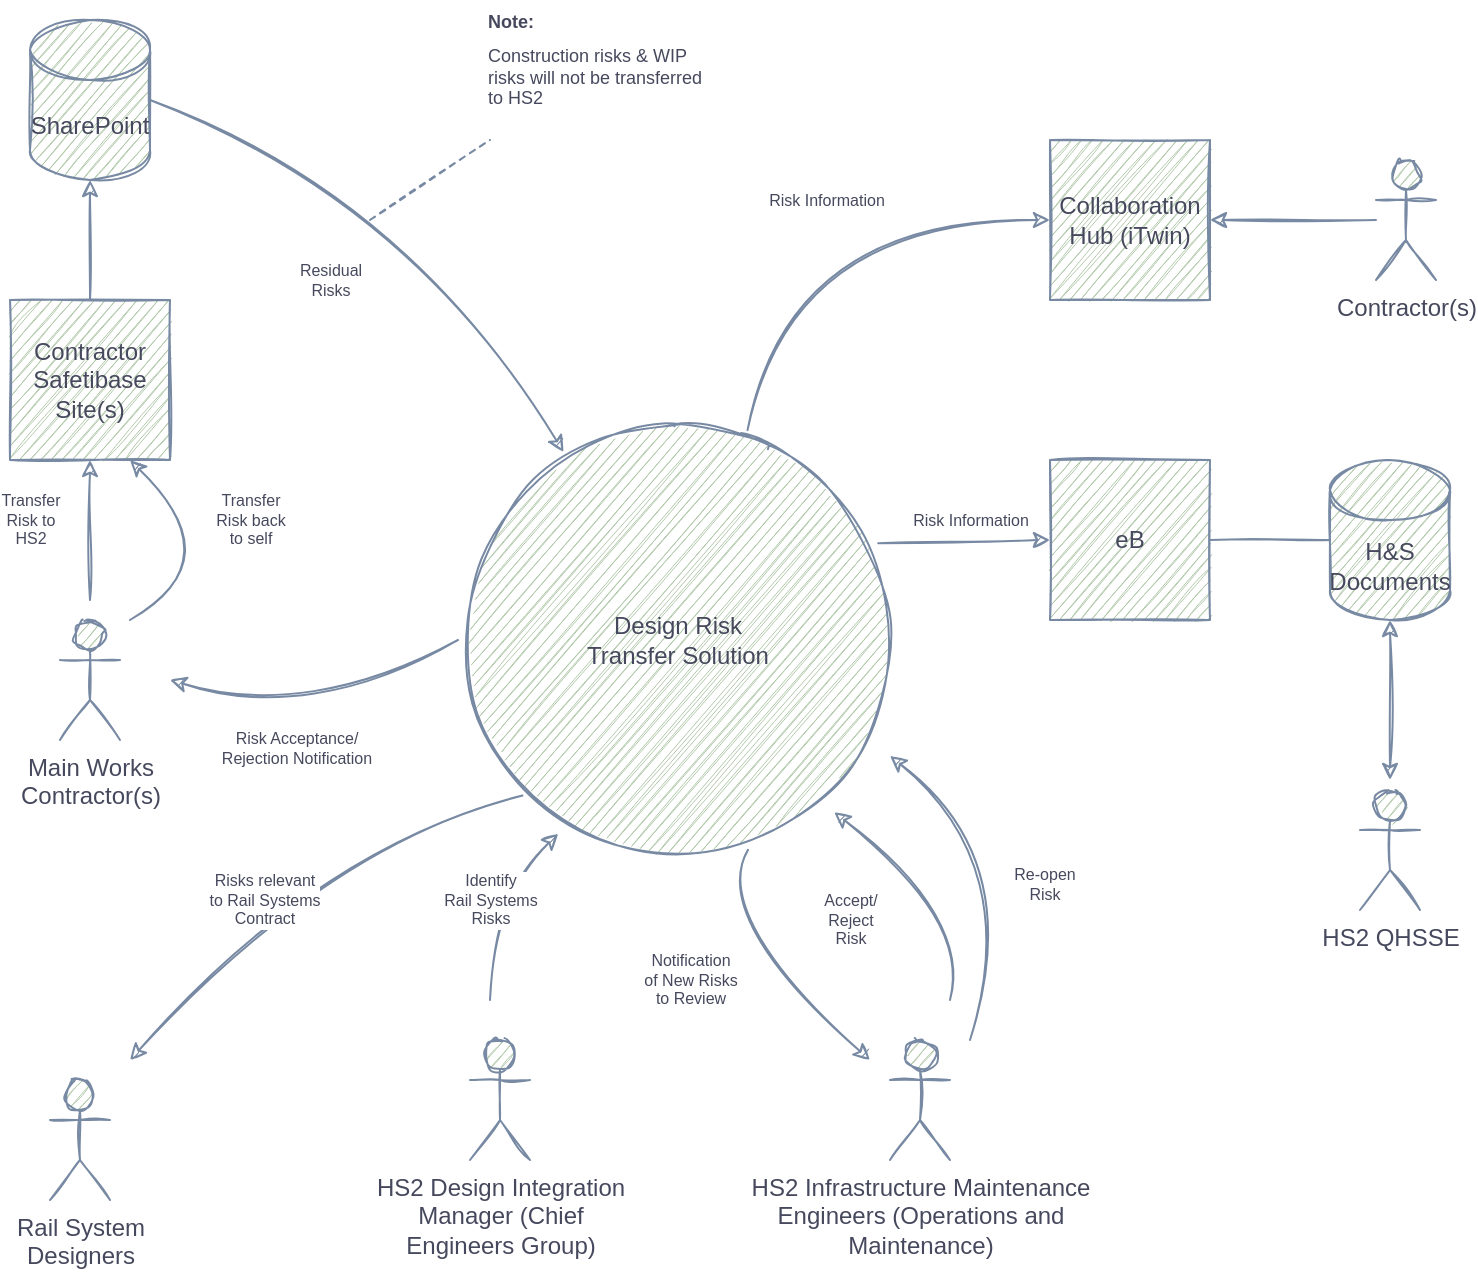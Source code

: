 <mxfile version="16.6.4" type="github" pages="3"><diagram id="P0Q0Dh8dGLzdw9pTFKUD" name="Page-1"><mxGraphModel dx="1422" dy="794" grid="1" gridSize="10" guides="1" tooltips="1" connect="1" arrows="1" fold="1" page="1" pageScale="1" pageWidth="827" pageHeight="1169" math="0" shadow="0"><root><mxCell id="0"/><mxCell id="1" parent="0"/><mxCell id="5cnQQsP4ZjTapmYf6CFi-1" value="eB" style="whiteSpace=wrap;html=1;aspect=fixed;sketch=1;fillColor=#B2C9AB;strokeColor=#788AA3;fontColor=#46495D;" parent="1" vertex="1"><mxGeometry x="580" y="390" width="80" height="80" as="geometry"/></mxCell><mxCell id="5cnQQsP4ZjTapmYf6CFi-2" value="H&amp;amp;S&lt;br&gt;Documents" style="shape=cylinder3;whiteSpace=wrap;html=1;boundedLbl=1;backgroundOutline=1;size=15;sketch=1;fillColor=#B2C9AB;strokeColor=#788AA3;fontColor=#46495D;" parent="1" vertex="1"><mxGeometry x="720" y="390" width="60" height="80" as="geometry"/></mxCell><mxCell id="5cnQQsP4ZjTapmYf6CFi-3" value="" style="endArrow=none;html=1;rounded=0;entryX=1;entryY=0.5;entryDx=0;entryDy=0;exitX=0;exitY=0.5;exitDx=0;exitDy=0;exitPerimeter=0;sketch=1;strokeColor=#788AA3;fontColor=#46495D;" parent="1" source="5cnQQsP4ZjTapmYf6CFi-2" target="5cnQQsP4ZjTapmYf6CFi-1" edge="1"><mxGeometry width="50" height="50" relative="1" as="geometry"><mxPoint x="370" y="570" as="sourcePoint"/><mxPoint x="420" y="520" as="targetPoint"/></mxGeometry></mxCell><mxCell id="5cnQQsP4ZjTapmYf6CFi-4" value="Collaboration Hub (iTwin)" style="whiteSpace=wrap;html=1;aspect=fixed;sketch=1;fillColor=#B2C9AB;strokeColor=#788AA3;fontColor=#46495D;" parent="1" vertex="1"><mxGeometry x="580" y="230" width="80" height="80" as="geometry"/></mxCell><mxCell id="5cnQQsP4ZjTapmYf6CFi-5" value="Contractor Safetibase&lt;br&gt;Site(s)" style="whiteSpace=wrap;html=1;aspect=fixed;sketch=1;fillColor=#B2C9AB;strokeColor=#788AA3;fontColor=#46495D;" parent="1" vertex="1"><mxGeometry x="60" y="310" width="80" height="80" as="geometry"/></mxCell><mxCell id="5cnQQsP4ZjTapmYf6CFi-6" value="Design Risk &lt;br&gt;Transfer Solution" style="ellipse;whiteSpace=wrap;html=1;aspect=fixed;sketch=1;fillColor=#B2C9AB;strokeColor=#788AA3;fontColor=#46495D;" parent="1" vertex="1"><mxGeometry x="284" y="370" width="220" height="220" as="geometry"/></mxCell><mxCell id="5cnQQsP4ZjTapmYf6CFi-7" value="Residual&lt;br style=&quot;font-size: 8px;&quot;&gt;Risks" style="curved=1;endArrow=classic;html=1;rounded=0;exitX=1;exitY=0.5;exitDx=0;exitDy=0;exitPerimeter=0;sketch=1;strokeColor=#788AA3;fontColor=#46495D;fontSize=8;" parent="1" source="5cnQQsP4ZjTapmYf6CFi-12" target="5cnQQsP4ZjTapmYf6CFi-6" edge="1"><mxGeometry x="-0.189" y="-52" width="50" height="50" relative="1" as="geometry"><mxPoint x="370" y="540" as="sourcePoint"/><mxPoint x="420" y="490" as="targetPoint"/><Array as="points"><mxPoint x="260" y="260"/></Array><mxPoint as="offset"/></mxGeometry></mxCell><mxCell id="5cnQQsP4ZjTapmYf6CFi-9" value="Risk Acceptance/&lt;br style=&quot;font-size: 8px;&quot;&gt;Rejection Notification" style="curved=1;endArrow=none;html=1;rounded=0;entryX=0;entryY=0.5;entryDx=0;entryDy=0;startArrow=classic;startFill=1;endFill=0;exitX=1;exitY=0.5;exitDx=0;exitDy=0;sketch=1;strokeColor=#788AA3;fontColor=#46495D;fontSize=8;" parent="1" target="5cnQQsP4ZjTapmYf6CFi-6" edge="1"><mxGeometry x="-0.107" y="-15" width="50" height="50" relative="1" as="geometry"><mxPoint x="140" y="500" as="sourcePoint"/><mxPoint x="353.96" y="424" as="targetPoint"/><Array as="points"><mxPoint x="210" y="520"/></Array><mxPoint as="offset"/></mxGeometry></mxCell><mxCell id="5cnQQsP4ZjTapmYf6CFi-12" value="SharePoint" style="shape=cylinder3;whiteSpace=wrap;html=1;boundedLbl=1;backgroundOutline=1;size=15;sketch=1;fillColor=#B2C9AB;strokeColor=#788AA3;fontColor=#46495D;" parent="1" vertex="1"><mxGeometry x="70" y="170" width="60" height="80" as="geometry"/></mxCell><mxCell id="5cnQQsP4ZjTapmYf6CFi-13" value="Transfer&lt;br style=&quot;font-size: 8px;&quot;&gt;Risk to&lt;br style=&quot;font-size: 8px;&quot;&gt;HS2" style="endArrow=classic;html=1;rounded=0;exitX=0.5;exitY=0;exitDx=0;exitDy=0;sketch=1;strokeColor=#788AA3;fontColor=#46495D;fontSize=8;" parent="1" target="5cnQQsP4ZjTapmYf6CFi-5" edge="1"><mxGeometry x="0.143" y="30" width="50" height="50" relative="1" as="geometry"><mxPoint x="100" y="460" as="sourcePoint"/><mxPoint x="420" y="490" as="targetPoint"/><mxPoint as="offset"/></mxGeometry></mxCell><mxCell id="5cnQQsP4ZjTapmYf6CFi-14" value="" style="endArrow=classic;html=1;rounded=0;exitX=0.5;exitY=0;exitDx=0;exitDy=0;entryX=0.5;entryY=1;entryDx=0;entryDy=0;entryPerimeter=0;sketch=1;strokeColor=#788AA3;fontColor=#46495D;" parent="1" source="5cnQQsP4ZjTapmYf6CFi-5" target="5cnQQsP4ZjTapmYf6CFi-12" edge="1"><mxGeometry width="50" height="50" relative="1" as="geometry"><mxPoint x="370" y="540" as="sourcePoint"/><mxPoint x="420" y="490" as="targetPoint"/></mxGeometry></mxCell><mxCell id="5cnQQsP4ZjTapmYf6CFi-17" value="Risk Information" style="curved=1;endArrow=classic;html=1;rounded=0;exitX=0.955;exitY=0.28;exitDx=0;exitDy=0;entryX=0;entryY=0.5;entryDx=0;entryDy=0;exitPerimeter=0;sketch=1;strokeColor=#788AA3;fontColor=#46495D;fontSize=8;" parent="1" source="5cnQQsP4ZjTapmYf6CFi-6" target="5cnQQsP4ZjTapmYf6CFi-1" edge="1"><mxGeometry x="0.06" y="10" width="50" height="50" relative="1" as="geometry"><mxPoint x="533.87" y="490" as="sourcePoint"/><mxPoint x="706.13" y="694" as="targetPoint"/><Array as="points"><mxPoint x="530" y="430"/></Array><mxPoint as="offset"/></mxGeometry></mxCell><mxCell id="5cnQQsP4ZjTapmYf6CFi-18" value="Risk Information" style="curved=1;endArrow=classic;html=1;rounded=0;exitX=0.658;exitY=0.023;exitDx=0;exitDy=0;entryX=0;entryY=0.5;entryDx=0;entryDy=0;exitPerimeter=0;sketch=1;strokeColor=#788AA3;fontColor=#46495D;fontSize=8;" parent="1" source="5cnQQsP4ZjTapmYf6CFi-6" target="5cnQQsP4ZjTapmYf6CFi-4" edge="1"><mxGeometry x="0.06" y="10" width="50" height="50" relative="1" as="geometry"><mxPoint x="514.0" y="490" as="sourcePoint"/><mxPoint x="590" y="440" as="targetPoint"/><Array as="points"><mxPoint x="450" y="270"/></Array><mxPoint as="offset"/></mxGeometry></mxCell><mxCell id="5cnQQsP4ZjTapmYf6CFi-19" value="HS2 Design Integration &lt;br&gt;Manager (Chief &lt;br&gt;Engineers Group)" style="shape=umlActor;verticalLabelPosition=bottom;verticalAlign=top;html=1;outlineConnect=0;sketch=1;fillColor=#B2C9AB;strokeColor=#788AA3;fontColor=#46495D;" parent="1" vertex="1"><mxGeometry x="290" y="680" width="30" height="60" as="geometry"/></mxCell><mxCell id="5cnQQsP4ZjTapmYf6CFi-20" value="HS2 Infrastructure Maintenance&lt;br&gt;Engineers (Operations and&lt;br&gt;Maintenance)" style="shape=umlActor;verticalLabelPosition=bottom;verticalAlign=top;html=1;outlineConnect=0;sketch=1;fillColor=#B2C9AB;strokeColor=#788AA3;fontColor=#46495D;" parent="1" vertex="1"><mxGeometry x="500" y="680" width="30" height="60" as="geometry"/></mxCell><mxCell id="5cnQQsP4ZjTapmYf6CFi-21" value="Risks relevant&lt;br style=&quot;font-size: 8px;&quot;&gt;to Rail Systems &lt;br style=&quot;font-size: 8px;&quot;&gt;Contract" style="curved=1;endArrow=none;html=1;rounded=0;entryX=0;entryY=1;entryDx=0;entryDy=0;startArrow=classic;startFill=1;endFill=0;sketch=1;strokeColor=#788AA3;fontColor=#46495D;fontSize=8;" parent="1" target="5cnQQsP4ZjTapmYf6CFi-6" edge="1"><mxGeometry x="-0.155" y="4" width="50" height="50" relative="1" as="geometry"><mxPoint x="120" y="690" as="sourcePoint"/><mxPoint x="294" y="490" as="targetPoint"/><Array as="points"><mxPoint x="220" y="580"/></Array><mxPoint as="offset"/></mxGeometry></mxCell><mxCell id="5cnQQsP4ZjTapmYf6CFi-22" value="Notification&lt;br style=&quot;font-size: 8px;&quot;&gt;of New Risks&lt;br style=&quot;font-size: 8px;&quot;&gt;to Review" style="curved=1;endArrow=none;html=1;rounded=0;entryX=0.659;entryY=0.977;entryDx=0;entryDy=0;startArrow=classic;startFill=1;endFill=0;entryPerimeter=0;sketch=1;strokeColor=#788AA3;fontColor=#46495D;fontSize=8;" parent="1" target="5cnQQsP4ZjTapmYf6CFi-6" edge="1"><mxGeometry x="0.287" y="29" width="50" height="50" relative="1" as="geometry"><mxPoint x="490" y="690" as="sourcePoint"/><mxPoint x="326.218" y="567.782" as="targetPoint"/><Array as="points"><mxPoint x="410" y="620"/></Array><mxPoint as="offset"/></mxGeometry></mxCell><mxCell id="5cnQQsP4ZjTapmYf6CFi-23" value="Accept/&lt;br style=&quot;font-size: 8px;&quot;&gt;Reject&lt;br style=&quot;font-size: 8px;&quot;&gt;Risk" style="curved=1;endArrow=classic;html=1;rounded=0;entryX=0.855;entryY=0.891;entryDx=0;entryDy=0;startArrow=none;startFill=0;endFill=1;entryPerimeter=0;sketch=1;strokeColor=#788AA3;fontColor=#46495D;fontSize=8;" parent="1" target="5cnQQsP4ZjTapmYf6CFi-6" edge="1"><mxGeometry x="0.378" y="37" width="50" height="50" relative="1" as="geometry"><mxPoint x="530" y="660" as="sourcePoint"/><mxPoint x="438.98" y="594.94" as="targetPoint"/><Array as="points"><mxPoint x="540" y="620"/></Array><mxPoint as="offset"/></mxGeometry></mxCell><mxCell id="5cnQQsP4ZjTapmYf6CFi-26" value="HS2 QHSSE" style="shape=umlActor;verticalLabelPosition=bottom;verticalAlign=top;html=1;outlineConnect=0;rounded=0;sketch=1;fillColor=#B2C9AB;strokeColor=#788AA3;fontColor=#46495D;" parent="1" vertex="1"><mxGeometry x="735" y="555" width="30" height="60" as="geometry"/></mxCell><mxCell id="5cnQQsP4ZjTapmYf6CFi-27" value="" style="endArrow=classic;startArrow=classic;html=1;rounded=1;curved=0;entryX=0.5;entryY=1;entryDx=0;entryDy=0;entryPerimeter=0;sketch=1;strokeColor=#788AA3;fontColor=#46495D;" parent="1" target="5cnQQsP4ZjTapmYf6CFi-2" edge="1"><mxGeometry width="50" height="50" relative="1" as="geometry"><mxPoint x="750" y="550" as="sourcePoint"/><mxPoint x="340" y="530" as="targetPoint"/></mxGeometry></mxCell><mxCell id="5cnQQsP4ZjTapmYf6CFi-28" value="Main Works &lt;br&gt;Contractor(s)" style="shape=umlActor;verticalLabelPosition=bottom;verticalAlign=top;html=1;outlineConnect=0;rounded=0;sketch=1;fillColor=#B2C9AB;strokeColor=#788AA3;fontColor=#46495D;" parent="1" vertex="1"><mxGeometry x="85" y="470" width="30" height="60" as="geometry"/></mxCell><mxCell id="5cnQQsP4ZjTapmYf6CFi-30" value="Re-open&lt;br style=&quot;font-size: 8px;&quot;&gt;Risk" style="curved=1;endArrow=classic;html=1;rounded=0;entryX=0.855;entryY=0.891;entryDx=0;entryDy=0;startArrow=none;startFill=0;endFill=1;entryPerimeter=0;sketch=1;strokeColor=#788AA3;fontColor=#46495D;fontSize=8;" parent="1" edge="1"><mxGeometry x="-0.045" y="-12" width="50" height="50" relative="1" as="geometry"><mxPoint x="540" y="680" as="sourcePoint"/><mxPoint x="500.0" y="538" as="targetPoint"/><Array as="points"><mxPoint x="567.9" y="591.98"/></Array><mxPoint as="offset"/></mxGeometry></mxCell><mxCell id="5cnQQsP4ZjTapmYf6CFi-32" value="Transfer&lt;br style=&quot;font-size: 8px;&quot;&gt;Risk back&lt;br style=&quot;font-size: 8px;&quot;&gt;to self" style="curved=1;endArrow=none;html=1;rounded=0;startArrow=classic;startFill=1;endFill=0;exitX=0.75;exitY=1;exitDx=0;exitDy=0;sketch=1;strokeColor=#788AA3;fontColor=#46495D;fontSize=8;" parent="1" source="5cnQQsP4ZjTapmYf6CFi-5" edge="1"><mxGeometry x="-0.013" y="21" width="50" height="50" relative="1" as="geometry"><mxPoint x="150" y="510" as="sourcePoint"/><mxPoint x="120" y="470" as="targetPoint"/><Array as="points"><mxPoint x="170" y="440"/></Array><mxPoint as="offset"/></mxGeometry></mxCell><mxCell id="liEsboQ4P11bRvQCuhpm-3" value="Contractor(s)" style="shape=umlActor;verticalLabelPosition=bottom;verticalAlign=top;html=1;outlineConnect=0;rounded=0;sketch=1;fontColor=#46495D;strokeColor=#788AA3;fillColor=#B2C9AB;" parent="1" vertex="1"><mxGeometry x="743" y="240" width="30" height="60" as="geometry"/></mxCell><mxCell id="liEsboQ4P11bRvQCuhpm-4" value="" style="endArrow=classic;html=1;rounded=1;sketch=1;fontColor=#46495D;strokeColor=#788AA3;fillColor=#B2C9AB;curved=0;entryX=1;entryY=0.5;entryDx=0;entryDy=0;" parent="1" source="liEsboQ4P11bRvQCuhpm-3" target="5cnQQsP4ZjTapmYf6CFi-4" edge="1"><mxGeometry width="50" height="50" relative="1" as="geometry"><mxPoint x="630" y="410" as="sourcePoint"/><mxPoint x="680" y="360" as="targetPoint"/></mxGeometry></mxCell><mxCell id="liEsboQ4P11bRvQCuhpm-1" value="&lt;h1 style=&quot;font-size: 9px;&quot;&gt;&lt;font style=&quot;font-size: 9px;&quot;&gt;Note:&lt;/font&gt;&lt;/h1&gt;&lt;div style=&quot;font-size: 9px;&quot;&gt;&lt;font style=&quot;font-size: 9px;&quot;&gt;Construction risks &amp;amp; WIP risks will not be transferred to HS2&lt;/font&gt;&lt;/div&gt;" style="text;html=1;strokeColor=none;fillColor=none;spacing=5;spacingTop=-20;whiteSpace=wrap;overflow=hidden;rounded=0;sketch=1;fontColor=#46495D;fontSize=9;" parent="1" vertex="1"><mxGeometry x="294" y="170" width="120" height="70" as="geometry"/></mxCell><mxCell id="liEsboQ4P11bRvQCuhpm-5" value="" style="endArrow=none;dashed=1;html=1;rounded=1;fontSize=11;curved=0;sketch=1;strokeColor=#788AA3;fontColor=#46495D;" parent="1" edge="1"><mxGeometry width="50" height="50" relative="1" as="geometry"><mxPoint x="240" y="270" as="sourcePoint"/><mxPoint x="300" y="230" as="targetPoint"/></mxGeometry></mxCell><mxCell id="AXUXqPsrRpGDlNEDwtBo-3" value="Rail System&lt;br&gt;Designers" style="shape=umlActor;verticalLabelPosition=bottom;verticalAlign=top;html=1;outlineConnect=0;rounded=0;sketch=1;fontColor=#46495D;strokeColor=#788AA3;fillColor=#B2C9AB;" parent="1" vertex="1"><mxGeometry x="80" y="700" width="30" height="60" as="geometry"/></mxCell><mxCell id="AXUXqPsrRpGDlNEDwtBo-4" value="Identify&lt;br style=&quot;font-size: 8px;&quot;&gt;Rail Systems&lt;br style=&quot;font-size: 8px;&quot;&gt;Risks" style="curved=1;endArrow=none;html=1;rounded=0;startArrow=classic;startFill=1;endFill=0;sketch=1;strokeColor=#788AA3;fontColor=#46495D;exitX=0.228;exitY=0.94;exitDx=0;exitDy=0;exitPerimeter=0;fontSize=8;" parent="1" source="5cnQQsP4ZjTapmYf6CFi-6" edge="1"><mxGeometry x="-0.024" width="50" height="50" relative="1" as="geometry"><mxPoint x="130" y="700" as="sourcePoint"/><mxPoint x="300" y="660" as="targetPoint"/><Array as="points"><mxPoint x="300" y="610"/></Array><mxPoint as="offset"/></mxGeometry></mxCell></root></mxGraphModel></diagram><diagram id="GNbTltN_QR_Pi61CCpcw" name="Page-2"><mxGraphModel dx="1422" dy="737" grid="1" gridSize="10" guides="1" tooltips="1" connect="1" arrows="1" fold="1" page="1" pageScale="1" pageWidth="827" pageHeight="1169" math="0" shadow="0"><root><mxCell id="tjthlRiT6SvBU4lU26qR-0"/><mxCell id="tjthlRiT6SvBU4lU26qR-1" parent="tjthlRiT6SvBU4lU26qR-0"/><mxCell id="tjthlRiT6SvBU4lU26qR-6" value="Discipline" style="swimlane;fontStyle=0;childLayout=stackLayout;horizontal=1;startSize=30;horizontalStack=0;resizeParent=1;resizeParentMax=0;resizeLast=0;collapsible=1;marginBottom=0;rounded=0;sketch=1;fillColor=#B2C9AB;strokeColor=#788AA3;fontColor=#46495D;" vertex="1" parent="tjthlRiT6SvBU4lU26qR-1"><mxGeometry x="180" y="440" width="140" height="60" as="geometry"/></mxCell><mxCell id="tjthlRiT6SvBU4lU26qR-7" value="Work Package" style="swimlane;fontStyle=0;childLayout=stackLayout;horizontal=1;startSize=30;horizontalStack=0;resizeParent=1;resizeParentMax=0;resizeLast=0;collapsible=1;marginBottom=0;rounded=0;sketch=1;fillColor=#B2C9AB;strokeColor=#788AA3;fontColor=#46495D;" vertex="1" parent="tjthlRiT6SvBU4lU26qR-1"><mxGeometry x="180" y="560" width="140" height="60" as="geometry"/></mxCell><mxCell id="tjthlRiT6SvBU4lU26qR-8" value="Asset" style="swimlane;fontStyle=0;childLayout=stackLayout;horizontal=1;startSize=30;horizontalStack=0;resizeParent=1;resizeParentMax=0;resizeLast=0;collapsible=1;marginBottom=0;rounded=0;sketch=1;fillColor=#B2C9AB;strokeColor=#788AA3;fontColor=#46495D;" vertex="1" parent="tjthlRiT6SvBU4lU26qR-1"><mxGeometry x="520" y="290" width="140" height="60" as="geometry"/></mxCell><mxCell id="tjthlRiT6SvBU4lU26qR-9" value="Phase" style="swimlane;fontStyle=0;childLayout=stackLayout;horizontal=1;startSize=30;horizontalStack=0;resizeParent=1;resizeParentMax=0;resizeLast=0;collapsible=1;marginBottom=0;rounded=0;sketch=1;fillColor=#B2C9AB;strokeColor=#788AA3;fontColor=#46495D;" vertex="1" parent="tjthlRiT6SvBU4lU26qR-1"><mxGeometry x="520" y="440" width="140" height="60" as="geometry"/></mxCell><mxCell id="tjthlRiT6SvBU4lU26qR-12" value="Risk" style="swimlane;fontStyle=0;childLayout=stackLayout;horizontal=1;startSize=30;horizontalStack=0;resizeParent=1;resizeParentMax=0;resizeLast=0;collapsible=1;marginBottom=0;rounded=0;sketch=1;fillColor=#B2C9AB;strokeColor=#788AA3;fontColor=#46495D;" vertex="1" parent="tjthlRiT6SvBU4lU26qR-1"><mxGeometry x="180" y="275" width="140" height="90" as="geometry"/></mxCell><mxCell id="tjthlRiT6SvBU4lU26qR-13" value="owner" style="text;strokeColor=none;fillColor=none;align=left;verticalAlign=middle;spacingLeft=4;spacingRight=4;overflow=hidden;points=[[0,0.5],[1,0.5]];portConstraint=eastwest;rotatable=0;rounded=0;sketch=1;fontColor=#46495D;" vertex="1" parent="tjthlRiT6SvBU4lU26qR-12"><mxGeometry y="30" width="140" height="30" as="geometry"/></mxCell><mxCell id="tjthlRiT6SvBU4lU26qR-14" value="status" style="text;strokeColor=none;fillColor=none;align=left;verticalAlign=middle;spacingLeft=4;spacingRight=4;overflow=hidden;points=[[0,0.5],[1,0.5]];portConstraint=eastwest;rotatable=0;rounded=0;sketch=1;fontColor=#46495D;" vertex="1" parent="tjthlRiT6SvBU4lU26qR-12"><mxGeometry y="60" width="140" height="30" as="geometry"/></mxCell><mxCell id="tjthlRiT6SvBU4lU26qR-16" value="" style="endArrow=none;html=1;rounded=1;sketch=1;curved=0;exitX=1;exitY=0.5;exitDx=0;exitDy=0;entryX=0;entryY=0.5;entryDx=0;entryDy=0;strokeColor=#788AA3;fontColor=#46495D;" edge="1" parent="tjthlRiT6SvBU4lU26qR-1" source="tjthlRiT6SvBU4lU26qR-13" target="tjthlRiT6SvBU4lU26qR-8"><mxGeometry width="50" height="50" relative="1" as="geometry"><mxPoint x="380" y="400" as="sourcePoint"/><mxPoint x="430" y="350" as="targetPoint"/></mxGeometry></mxCell><mxCell id="tjthlRiT6SvBU4lU26qR-17" value="Contract" style="swimlane;fontStyle=0;childLayout=stackLayout;horizontal=1;startSize=30;horizontalStack=0;resizeParent=1;resizeParentMax=0;resizeLast=0;collapsible=1;marginBottom=0;rounded=0;sketch=1;fillColor=#B2C9AB;strokeColor=#788AA3;fontColor=#46495D;" vertex="1" parent="tjthlRiT6SvBU4lU26qR-1"><mxGeometry x="520" y="560" width="140" height="60" as="geometry"/></mxCell></root></mxGraphModel></diagram><diagram id="YRAR-I3iW_ACvrK7R6hZ" name="Page-3"><mxGraphModel dx="1422" dy="794" grid="1" gridSize="10" guides="1" tooltips="1" connect="1" arrows="1" fold="1" page="1" pageScale="1" pageWidth="827" pageHeight="1169" math="0" shadow="0"><root><mxCell id="wFlY0LyXYNupdCXruJlq-0"/><mxCell id="wFlY0LyXYNupdCXruJlq-1" parent="wFlY0LyXYNupdCXruJlq-0"/><mxCell id="-F3OcQSW__NUDzIldr5I-0" value="eB" style="whiteSpace=wrap;html=1;aspect=fixed;sketch=1;fillColor=#B2C9AB;strokeColor=#788AA3;fontColor=#46495D;" vertex="1" parent="wFlY0LyXYNupdCXruJlq-1"><mxGeometry x="580" y="390" width="80" height="80" as="geometry"/></mxCell><mxCell id="-F3OcQSW__NUDzIldr5I-1" value="H&amp;amp;S&lt;br&gt;Documents" style="shape=cylinder3;whiteSpace=wrap;html=1;boundedLbl=1;backgroundOutline=1;size=15;sketch=1;fillColor=#B2C9AB;strokeColor=#788AA3;fontColor=#46495D;" vertex="1" parent="wFlY0LyXYNupdCXruJlq-1"><mxGeometry x="720" y="390" width="60" height="80" as="geometry"/></mxCell><mxCell id="-F3OcQSW__NUDzIldr5I-2" value="" style="endArrow=none;html=1;rounded=0;entryX=1;entryY=0.5;entryDx=0;entryDy=0;exitX=0;exitY=0.5;exitDx=0;exitDy=0;exitPerimeter=0;sketch=1;strokeColor=#788AA3;fontColor=#46495D;" edge="1" parent="wFlY0LyXYNupdCXruJlq-1" source="-F3OcQSW__NUDzIldr5I-1" target="-F3OcQSW__NUDzIldr5I-0"><mxGeometry width="50" height="50" relative="1" as="geometry"><mxPoint x="370" y="570" as="sourcePoint"/><mxPoint x="420" y="520" as="targetPoint"/></mxGeometry></mxCell><mxCell id="-F3OcQSW__NUDzIldr5I-3" value="Collaboration Hub (iTwin)" style="whiteSpace=wrap;html=1;aspect=fixed;sketch=1;fillColor=#B2C9AB;strokeColor=#788AA3;fontColor=#46495D;" vertex="1" parent="wFlY0LyXYNupdCXruJlq-1"><mxGeometry x="580" y="230" width="80" height="80" as="geometry"/></mxCell><mxCell id="-F3OcQSW__NUDzIldr5I-4" value="Contractor Safetibase&lt;br&gt;Site(s)" style="whiteSpace=wrap;html=1;aspect=fixed;sketch=1;fillColor=#B2C9AB;strokeColor=#788AA3;fontColor=#46495D;" vertex="1" parent="wFlY0LyXYNupdCXruJlq-1"><mxGeometry x="55" y="270" width="80" height="80" as="geometry"/></mxCell><mxCell id="-F3OcQSW__NUDzIldr5I-5" value="Design Risk &lt;br&gt;Transfer Solution" style="ellipse;whiteSpace=wrap;html=1;aspect=fixed;sketch=1;fillColor=#B2C9AB;strokeColor=#788AA3;fontColor=#46495D;" vertex="1" parent="wFlY0LyXYNupdCXruJlq-1"><mxGeometry x="284" y="370" width="220" height="220" as="geometry"/></mxCell><mxCell id="-F3OcQSW__NUDzIldr5I-6" value="Residual&lt;br style=&quot;font-size: 8px;&quot;&gt;Risks" style="curved=1;endArrow=classic;html=1;rounded=0;exitX=1;exitY=0.5;exitDx=0;exitDy=0;sketch=1;strokeColor=#788AA3;fontColor=#46495D;fontSize=8;" edge="1" parent="wFlY0LyXYNupdCXruJlq-1" source="-F3OcQSW__NUDzIldr5I-4" target="-F3OcQSW__NUDzIldr5I-5"><mxGeometry x="-0.189" y="-52" width="50" height="50" relative="1" as="geometry"><mxPoint x="370" y="540" as="sourcePoint"/><mxPoint x="420" y="490" as="targetPoint"/><Array as="points"><mxPoint x="260" y="260"/></Array><mxPoint as="offset"/></mxGeometry></mxCell><mxCell id="-F3OcQSW__NUDzIldr5I-7" value="Risk Acceptance/&lt;br style=&quot;font-size: 8px;&quot;&gt;Rejection Notification" style="curved=1;endArrow=none;html=1;rounded=0;entryX=0;entryY=0.5;entryDx=0;entryDy=0;startArrow=classic;startFill=1;endFill=0;sketch=1;strokeColor=#788AA3;fontColor=#46495D;fontSize=8;" edge="1" parent="wFlY0LyXYNupdCXruJlq-1" target="-F3OcQSW__NUDzIldr5I-5"><mxGeometry x="-0.344" y="38" width="50" height="50" relative="1" as="geometry"><mxPoint x="120" y="480" as="sourcePoint"/><mxPoint x="353.96" y="424" as="targetPoint"/><Array as="points"><mxPoint x="210" y="520"/></Array><mxPoint as="offset"/></mxGeometry></mxCell><mxCell id="-F3OcQSW__NUDzIldr5I-9" value="Transfer&lt;br style=&quot;font-size: 8px;&quot;&gt;Risk to&lt;br style=&quot;font-size: 8px;&quot;&gt;HS2" style="endArrow=classic;html=1;rounded=0;sketch=1;strokeColor=#788AA3;fontColor=#46495D;fontSize=8;" edge="1" parent="wFlY0LyXYNupdCXruJlq-1" target="-F3OcQSW__NUDzIldr5I-4"><mxGeometry x="0.143" y="30" width="50" height="50" relative="1" as="geometry"><mxPoint x="90" y="420" as="sourcePoint"/><mxPoint x="420" y="490" as="targetPoint"/><mxPoint as="offset"/></mxGeometry></mxCell><mxCell id="-F3OcQSW__NUDzIldr5I-11" value="Risk Information" style="curved=1;endArrow=classic;html=1;rounded=0;exitX=0.955;exitY=0.28;exitDx=0;exitDy=0;entryX=0;entryY=0.5;entryDx=0;entryDy=0;exitPerimeter=0;sketch=1;strokeColor=#788AA3;fontColor=#46495D;fontSize=8;" edge="1" parent="wFlY0LyXYNupdCXruJlq-1" source="-F3OcQSW__NUDzIldr5I-5" target="-F3OcQSW__NUDzIldr5I-0"><mxGeometry x="0.06" y="10" width="50" height="50" relative="1" as="geometry"><mxPoint x="533.87" y="490" as="sourcePoint"/><mxPoint x="706.13" y="694" as="targetPoint"/><Array as="points"><mxPoint x="530" y="430"/></Array><mxPoint as="offset"/></mxGeometry></mxCell><mxCell id="-F3OcQSW__NUDzIldr5I-12" value="Risk Information" style="curved=1;endArrow=classic;html=1;rounded=0;exitX=0.658;exitY=0.023;exitDx=0;exitDy=0;entryX=0;entryY=0.5;entryDx=0;entryDy=0;exitPerimeter=0;sketch=1;strokeColor=#788AA3;fontColor=#46495D;fontSize=8;" edge="1" parent="wFlY0LyXYNupdCXruJlq-1" source="-F3OcQSW__NUDzIldr5I-5" target="-F3OcQSW__NUDzIldr5I-3"><mxGeometry x="0.06" y="10" width="50" height="50" relative="1" as="geometry"><mxPoint x="514.0" y="490" as="sourcePoint"/><mxPoint x="590" y="440" as="targetPoint"/><Array as="points"><mxPoint x="450" y="270"/></Array><mxPoint as="offset"/></mxGeometry></mxCell><mxCell id="-F3OcQSW__NUDzIldr5I-13" value="HS2 Rail System Interface&lt;br&gt;Engineers" style="shape=umlActor;verticalLabelPosition=bottom;verticalAlign=top;html=1;outlineConnect=0;sketch=1;fillColor=#B2C9AB;strokeColor=#788AA3;fontColor=#46495D;" vertex="1" parent="wFlY0LyXYNupdCXruJlq-1"><mxGeometry x="290" y="680" width="30" height="60" as="geometry"/></mxCell><mxCell id="-F3OcQSW__NUDzIldr5I-14" value="HS2 Infrastructure Maintenance&lt;br&gt;Engineers (Operations and&lt;br&gt;Maintenance)" style="shape=umlActor;verticalLabelPosition=bottom;verticalAlign=top;html=1;outlineConnect=0;sketch=1;fillColor=#B2C9AB;strokeColor=#788AA3;fontColor=#46495D;" vertex="1" parent="wFlY0LyXYNupdCXruJlq-1"><mxGeometry x="550" y="700" width="30" height="60" as="geometry"/></mxCell><mxCell id="-F3OcQSW__NUDzIldr5I-15" value="Risks relevant&lt;br style=&quot;font-size: 8px;&quot;&gt;to Rail Systems &lt;br style=&quot;font-size: 8px;&quot;&gt;Contract" style="curved=1;endArrow=none;html=1;rounded=0;entryX=0;entryY=1;entryDx=0;entryDy=0;startArrow=classic;startFill=1;endFill=0;sketch=1;strokeColor=#788AA3;fontColor=#46495D;fontSize=8;" edge="1" parent="wFlY0LyXYNupdCXruJlq-1" target="-F3OcQSW__NUDzIldr5I-5"><mxGeometry x="-0.155" y="4" width="50" height="50" relative="1" as="geometry"><mxPoint x="120" y="690" as="sourcePoint"/><mxPoint x="294" y="490" as="targetPoint"/><Array as="points"><mxPoint x="220" y="580"/></Array><mxPoint as="offset"/></mxGeometry></mxCell><mxCell id="-F3OcQSW__NUDzIldr5I-16" value="Notification&lt;br style=&quot;font-size: 8px;&quot;&gt;of New Risks&lt;br style=&quot;font-size: 8px;&quot;&gt;to Review" style="curved=1;endArrow=none;html=1;rounded=0;entryX=0.659;entryY=0.977;entryDx=0;entryDy=0;startArrow=classic;startFill=1;endFill=0;entryPerimeter=0;sketch=1;strokeColor=#788AA3;fontColor=#46495D;fontSize=8;" edge="1" parent="wFlY0LyXYNupdCXruJlq-1" target="-F3OcQSW__NUDzIldr5I-5"><mxGeometry x="0.287" y="29" width="50" height="50" relative="1" as="geometry"><mxPoint x="530" y="690" as="sourcePoint"/><mxPoint x="326.218" y="567.782" as="targetPoint"/><Array as="points"><mxPoint x="410" y="620"/></Array><mxPoint as="offset"/></mxGeometry></mxCell><mxCell id="-F3OcQSW__NUDzIldr5I-17" value="Accept/&lt;br style=&quot;font-size: 8px;&quot;&gt;Reject&lt;br style=&quot;font-size: 8px;&quot;&gt;Risk" style="curved=1;endArrow=classic;html=1;rounded=0;entryX=0.855;entryY=0.891;entryDx=0;entryDy=0;startArrow=none;startFill=0;endFill=1;entryPerimeter=0;sketch=1;strokeColor=#788AA3;fontColor=#46495D;fontSize=8;" edge="1" parent="wFlY0LyXYNupdCXruJlq-1" target="-F3OcQSW__NUDzIldr5I-5"><mxGeometry x="0.378" y="37" width="50" height="50" relative="1" as="geometry"><mxPoint x="560" y="680" as="sourcePoint"/><mxPoint x="438.98" y="594.94" as="targetPoint"/><Array as="points"><mxPoint x="540" y="620"/></Array><mxPoint as="offset"/></mxGeometry></mxCell><mxCell id="-F3OcQSW__NUDzIldr5I-18" value="HS2 QHSSE" style="shape=umlActor;verticalLabelPosition=bottom;verticalAlign=top;html=1;outlineConnect=0;rounded=0;sketch=1;fillColor=#B2C9AB;strokeColor=#788AA3;fontColor=#46495D;" vertex="1" parent="wFlY0LyXYNupdCXruJlq-1"><mxGeometry x="735" y="555" width="30" height="60" as="geometry"/></mxCell><mxCell id="-F3OcQSW__NUDzIldr5I-19" value="" style="endArrow=classic;startArrow=classic;html=1;rounded=1;curved=0;entryX=0.5;entryY=1;entryDx=0;entryDy=0;entryPerimeter=0;sketch=1;strokeColor=#788AA3;fontColor=#46495D;" edge="1" parent="wFlY0LyXYNupdCXruJlq-1" target="-F3OcQSW__NUDzIldr5I-1"><mxGeometry width="50" height="50" relative="1" as="geometry"><mxPoint x="750" y="550" as="sourcePoint"/><mxPoint x="340" y="530" as="targetPoint"/></mxGeometry></mxCell><mxCell id="-F3OcQSW__NUDzIldr5I-20" value="Main Works and&lt;br&gt;Station&lt;br&gt;Contractor(s)" style="shape=umlActor;verticalLabelPosition=bottom;verticalAlign=top;html=1;outlineConnect=0;rounded=0;sketch=1;fillColor=#B2C9AB;strokeColor=#788AA3;fontColor=#46495D;" vertex="1" parent="wFlY0LyXYNupdCXruJlq-1"><mxGeometry x="70" y="440" width="30" height="60" as="geometry"/></mxCell><mxCell id="-F3OcQSW__NUDzIldr5I-21" value="Re-open&lt;br style=&quot;font-size: 8px;&quot;&gt;Risk" style="curved=1;endArrow=classic;html=1;rounded=0;entryX=0.855;entryY=0.891;entryDx=0;entryDy=0;startArrow=none;startFill=0;endFill=1;entryPerimeter=0;sketch=1;strokeColor=#788AA3;fontColor=#46495D;fontSize=8;" edge="1" parent="wFlY0LyXYNupdCXruJlq-1"><mxGeometry x="-0.045" y="-12" width="50" height="50" relative="1" as="geometry"><mxPoint x="580" y="680" as="sourcePoint"/><mxPoint x="500" y="538" as="targetPoint"/><Array as="points"><mxPoint x="567.9" y="591.98"/></Array><mxPoint as="offset"/></mxGeometry></mxCell><mxCell id="-F3OcQSW__NUDzIldr5I-23" value="Contractor(s)" style="shape=umlActor;verticalLabelPosition=bottom;verticalAlign=top;html=1;outlineConnect=0;rounded=0;sketch=1;fontColor=#46495D;strokeColor=#788AA3;fillColor=#B2C9AB;" vertex="1" parent="wFlY0LyXYNupdCXruJlq-1"><mxGeometry x="743" y="240" width="30" height="60" as="geometry"/></mxCell><mxCell id="-F3OcQSW__NUDzIldr5I-24" value="" style="endArrow=classic;html=1;rounded=1;sketch=1;fontColor=#46495D;strokeColor=#788AA3;fillColor=#B2C9AB;curved=0;entryX=1;entryY=0.5;entryDx=0;entryDy=0;" edge="1" parent="wFlY0LyXYNupdCXruJlq-1" source="-F3OcQSW__NUDzIldr5I-23" target="-F3OcQSW__NUDzIldr5I-3"><mxGeometry width="50" height="50" relative="1" as="geometry"><mxPoint x="630" y="410" as="sourcePoint"/><mxPoint x="680" y="360" as="targetPoint"/></mxGeometry></mxCell><mxCell id="-F3OcQSW__NUDzIldr5I-25" value="&lt;h1 style=&quot;font-size: 9px;&quot;&gt;&lt;font style=&quot;font-size: 9px;&quot;&gt;Note:&lt;/font&gt;&lt;/h1&gt;&lt;div style=&quot;font-size: 9px;&quot;&gt;&lt;font style=&quot;font-size: 9px;&quot;&gt;Construction risks &amp;amp; WIP risks will not be transferred to HS2&lt;/font&gt;&lt;/div&gt;" style="text;html=1;strokeColor=none;fillColor=none;spacing=5;spacingTop=-20;whiteSpace=wrap;overflow=hidden;rounded=0;sketch=1;fontColor=#46495D;fontSize=9;" vertex="1" parent="wFlY0LyXYNupdCXruJlq-1"><mxGeometry x="294" y="220" width="120" height="70" as="geometry"/></mxCell><mxCell id="-F3OcQSW__NUDzIldr5I-26" value="" style="endArrow=none;dashed=1;html=1;rounded=1;fontSize=11;curved=0;sketch=1;strokeColor=#788AA3;fontColor=#46495D;entryX=0;entryY=0.5;entryDx=0;entryDy=0;" edge="1" parent="wFlY0LyXYNupdCXruJlq-1" target="-F3OcQSW__NUDzIldr5I-25"><mxGeometry width="50" height="50" relative="1" as="geometry"><mxPoint x="250" y="300" as="sourcePoint"/><mxPoint x="300" y="230" as="targetPoint"/></mxGeometry></mxCell><mxCell id="-F3OcQSW__NUDzIldr5I-27" value="HS2 Design Integration&lt;br&gt;Manager" style="shape=umlActor;verticalLabelPosition=bottom;verticalAlign=top;html=1;outlineConnect=0;rounded=0;sketch=1;fontColor=#46495D;strokeColor=#788AA3;fillColor=#B2C9AB;" vertex="1" parent="wFlY0LyXYNupdCXruJlq-1"><mxGeometry x="80" y="700" width="30" height="60" as="geometry"/></mxCell><mxCell id="-F3OcQSW__NUDzIldr5I-28" value="Identify&lt;br style=&quot;font-size: 8px&quot;&gt;Rail Systems&lt;br style=&quot;font-size: 8px&quot;&gt;Risks and assign&lt;br&gt;to Design Integration&lt;br&gt;Manager" style="curved=1;endArrow=none;html=1;rounded=0;startArrow=classic;startFill=1;endFill=0;sketch=1;strokeColor=#788AA3;fontColor=#46495D;exitX=0.228;exitY=0.94;exitDx=0;exitDy=0;exitPerimeter=0;fontSize=8;" edge="1" parent="wFlY0LyXYNupdCXruJlq-1" source="-F3OcQSW__NUDzIldr5I-5"><mxGeometry x="-0.024" y="-20" width="50" height="50" relative="1" as="geometry"><mxPoint x="130" y="700" as="sourcePoint"/><mxPoint x="300" y="660" as="targetPoint"/><Array as="points"><mxPoint x="300" y="610"/></Array><mxPoint as="offset"/></mxGeometry></mxCell><mxCell id="-F3OcQSW__NUDzIldr5I-31" value="Rail System&lt;br&gt;Designers" style="shape=umlActor;verticalLabelPosition=bottom;verticalAlign=top;html=1;outlineConnect=0;rounded=0;sketch=1;fontColor=#46495D;strokeColor=#788AA3;fillColor=#B2C9AB;" vertex="1" parent="wFlY0LyXYNupdCXruJlq-1"><mxGeometry x="270" y="860" width="30" height="60" as="geometry"/></mxCell><mxCell id="-F3OcQSW__NUDzIldr5I-34" value="Risks relevant&lt;br style=&quot;font-size: 8px;&quot;&gt;to Rail Systems &lt;br style=&quot;font-size: 8px;&quot;&gt;Contract" style="curved=1;endArrow=none;html=1;rounded=0;startArrow=classic;startFill=1;endFill=0;sketch=1;strokeColor=#788AA3;fontColor=#46495D;fontSize=8;" edge="1" parent="wFlY0LyXYNupdCXruJlq-1"><mxGeometry x="-0.155" y="4" width="50" height="50" relative="1" as="geometry"><mxPoint x="240" y="910" as="sourcePoint"/><mxPoint x="90" y="800" as="targetPoint"/><Array as="points"><mxPoint x="90" y="880"/></Array><mxPoint as="offset"/></mxGeometry></mxCell></root></mxGraphModel></diagram></mxfile>